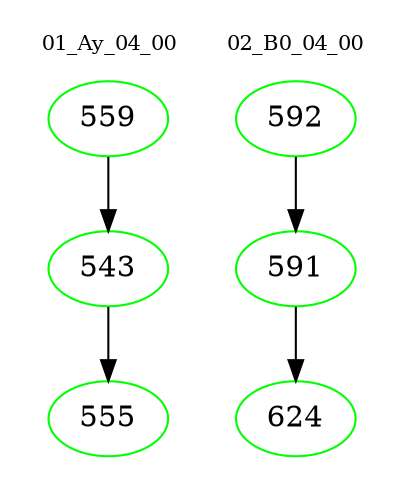 digraph{
subgraph cluster_0 {
color = white
label = "01_Ay_04_00";
fontsize=10;
T0_559 [label="559", color="green"]
T0_559 -> T0_543 [color="black"]
T0_543 [label="543", color="green"]
T0_543 -> T0_555 [color="black"]
T0_555 [label="555", color="green"]
}
subgraph cluster_1 {
color = white
label = "02_B0_04_00";
fontsize=10;
T1_592 [label="592", color="green"]
T1_592 -> T1_591 [color="black"]
T1_591 [label="591", color="green"]
T1_591 -> T1_624 [color="black"]
T1_624 [label="624", color="green"]
}
}
